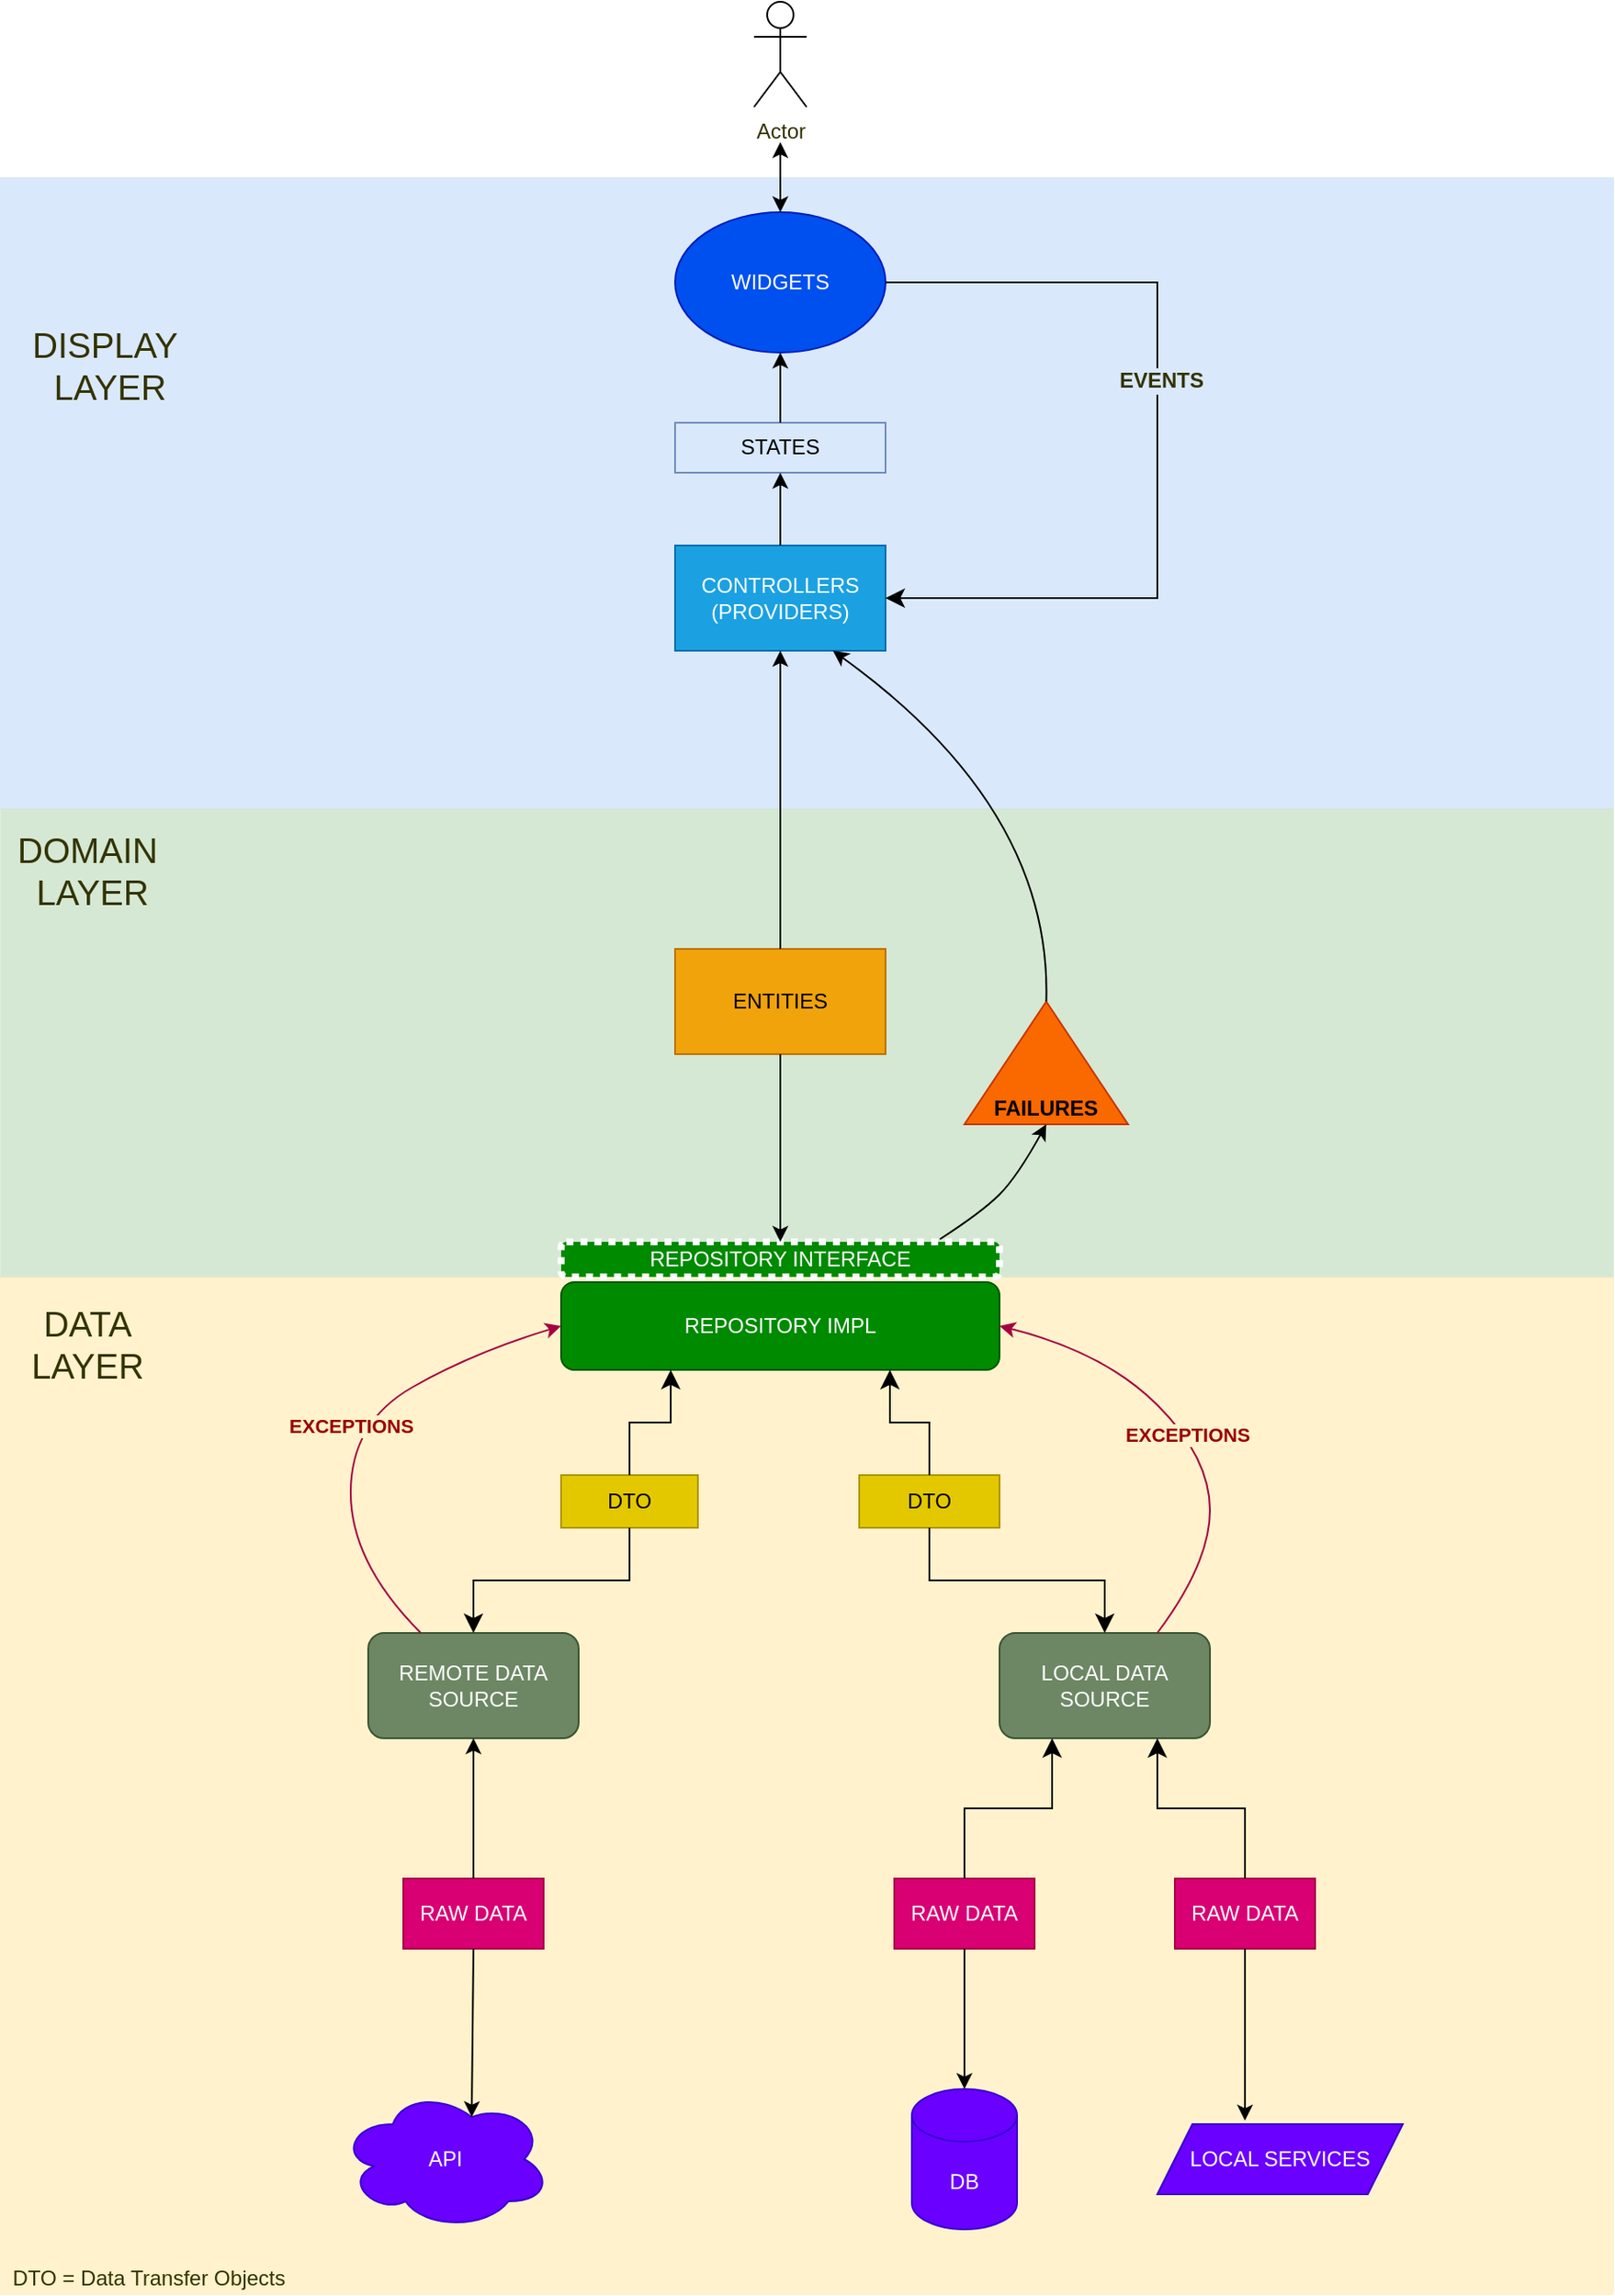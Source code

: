 <mxfile version="20.8.21" type="github"><diagram name="Page-1" id="15voWa7tGIV-74E-Dtj8"><mxGraphModel dx="3767" dy="2856" grid="1" gridSize="10" guides="1" tooltips="1" connect="1" arrows="1" fold="1" page="0" pageScale="1" pageWidth="1200" pageHeight="1920" background="none" math="0" shadow="0"><root><mxCell id="0"/><mxCell id="1" parent="0"/><mxCell id="bJAMMYR1PcR8AFTmrtoG-53" value="" style="rounded=0;whiteSpace=wrap;html=1;shadow=0;glass=0;sketch=0;strokeColor=#6c8ebf;strokeWidth=0;fillColor=#dae8fc;" vertex="1" parent="1"><mxGeometry x="-750" y="-890" width="920" height="360" as="geometry"/></mxCell><mxCell id="bJAMMYR1PcR8AFTmrtoG-48" value="" style="rounded=0;whiteSpace=wrap;html=1;shadow=0;glass=0;sketch=0;strokeColor=#82b366;strokeWidth=0;fillColor=#d5e8d4;" vertex="1" parent="1"><mxGeometry x="-750" y="-530" width="920" height="267" as="geometry"/></mxCell><mxCell id="bJAMMYR1PcR8AFTmrtoG-44" value="" style="rounded=0;whiteSpace=wrap;html=1;shadow=0;glass=0;sketch=0;strokeColor=#d6b656;strokeWidth=0;fillColor=#fff2cc;" vertex="1" parent="1"><mxGeometry x="-750" y="-263" width="920" height="580" as="geometry"/></mxCell><mxCell id="bJAMMYR1PcR8AFTmrtoG-1" value="REMOTE DATA SOURCE" style="rounded=1;whiteSpace=wrap;html=1;fillColor=#6d8764;strokeColor=#3A5431;fontColor=#ffffff;" vertex="1" parent="1"><mxGeometry x="-540" y="-60" width="120" height="60" as="geometry"/></mxCell><mxCell id="bJAMMYR1PcR8AFTmrtoG-2" value="LOCAL DATA SOURCE" style="rounded=1;whiteSpace=wrap;html=1;fillColor=#6d8764;strokeColor=#3A5431;fontColor=#ffffff;" vertex="1" parent="1"><mxGeometry x="-180" y="-60" width="120" height="60" as="geometry"/></mxCell><mxCell id="bJAMMYR1PcR8AFTmrtoG-3" value="RAW DATA" style="rounded=0;whiteSpace=wrap;html=1;fillColor=#d80073;strokeColor=#A50040;fontColor=#ffffff;" vertex="1" parent="1"><mxGeometry x="-520" y="80" width="80" height="40" as="geometry"/></mxCell><mxCell id="bJAMMYR1PcR8AFTmrtoG-4" value="RAW DATA" style="rounded=0;whiteSpace=wrap;html=1;fillColor=#d80073;strokeColor=#A50040;fontColor=#ffffff;" vertex="1" parent="1"><mxGeometry x="-240" y="80" width="80" height="40" as="geometry"/></mxCell><mxCell id="bJAMMYR1PcR8AFTmrtoG-5" value="RAW DATA" style="rounded=0;whiteSpace=wrap;html=1;fillColor=#d80073;strokeColor=#A50040;fontColor=#ffffff;" vertex="1" parent="1"><mxGeometry x="-80" y="80" width="80" height="40" as="geometry"/></mxCell><mxCell id="bJAMMYR1PcR8AFTmrtoG-6" value="API" style="ellipse;shape=cloud;whiteSpace=wrap;html=1;fillColor=#6a00ff;strokeColor=#3700CC;fontColor=#ffffff;" vertex="1" parent="1"><mxGeometry x="-556" y="200" width="120" height="80" as="geometry"/></mxCell><mxCell id="bJAMMYR1PcR8AFTmrtoG-7" value="" style="endArrow=classic;html=1;rounded=0;exitX=0.5;exitY=1;exitDx=0;exitDy=0;entryX=0.625;entryY=0.2;entryDx=0;entryDy=0;entryPerimeter=0;" edge="1" parent="1" source="bJAMMYR1PcR8AFTmrtoG-3" target="bJAMMYR1PcR8AFTmrtoG-6"><mxGeometry width="50" height="50" relative="1" as="geometry"><mxPoint x="180" y="220" as="sourcePoint"/><mxPoint x="230" y="170" as="targetPoint"/></mxGeometry></mxCell><mxCell id="bJAMMYR1PcR8AFTmrtoG-8" value="" style="endArrow=classic;html=1;rounded=0;exitX=0.5;exitY=0;exitDx=0;exitDy=0;entryX=0.5;entryY=1;entryDx=0;entryDy=0;" edge="1" parent="1" source="bJAMMYR1PcR8AFTmrtoG-3" target="bJAMMYR1PcR8AFTmrtoG-1"><mxGeometry width="50" height="50" relative="1" as="geometry"><mxPoint x="180" y="220" as="sourcePoint"/><mxPoint x="230" y="170" as="targetPoint"/></mxGeometry></mxCell><mxCell id="bJAMMYR1PcR8AFTmrtoG-9" value="DB" style="shape=cylinder3;whiteSpace=wrap;html=1;boundedLbl=1;backgroundOutline=1;size=15;fillColor=#6a00ff;strokeColor=#3700CC;fontColor=#ffffff;" vertex="1" parent="1"><mxGeometry x="-230" y="200" width="60" height="80" as="geometry"/></mxCell><mxCell id="bJAMMYR1PcR8AFTmrtoG-10" value="" style="endArrow=classic;html=1;rounded=0;exitX=0.5;exitY=1;exitDx=0;exitDy=0;entryX=0.5;entryY=0;entryDx=0;entryDy=0;entryPerimeter=0;" edge="1" parent="1" source="bJAMMYR1PcR8AFTmrtoG-4" target="bJAMMYR1PcR8AFTmrtoG-9"><mxGeometry width="50" height="50" relative="1" as="geometry"><mxPoint x="180" y="220" as="sourcePoint"/><mxPoint x="230" y="170" as="targetPoint"/></mxGeometry></mxCell><mxCell id="bJAMMYR1PcR8AFTmrtoG-13" value="" style="edgeStyle=elbowEdgeStyle;elbow=vertical;endArrow=classic;html=1;curved=0;rounded=0;endSize=8;startSize=8;exitX=0.5;exitY=0;exitDx=0;exitDy=0;entryX=0.25;entryY=1;entryDx=0;entryDy=0;" edge="1" parent="1" source="bJAMMYR1PcR8AFTmrtoG-4" target="bJAMMYR1PcR8AFTmrtoG-2"><mxGeometry width="50" height="50" relative="1" as="geometry"><mxPoint x="-200" y="70" as="sourcePoint"/><mxPoint x="-150" y="20" as="targetPoint"/></mxGeometry></mxCell><mxCell id="bJAMMYR1PcR8AFTmrtoG-14" value="" style="edgeStyle=elbowEdgeStyle;elbow=vertical;endArrow=classic;html=1;curved=0;rounded=0;endSize=8;startSize=8;entryX=0.75;entryY=1;entryDx=0;entryDy=0;exitX=0.5;exitY=0;exitDx=0;exitDy=0;" edge="1" parent="1" source="bJAMMYR1PcR8AFTmrtoG-5" target="bJAMMYR1PcR8AFTmrtoG-2"><mxGeometry width="50" height="50" relative="1" as="geometry"><mxPoint x="10" y="50" as="sourcePoint"/><mxPoint x="60" as="targetPoint"/></mxGeometry></mxCell><mxCell id="bJAMMYR1PcR8AFTmrtoG-16" value="LOCAL SERVICES" style="shape=parallelogram;perimeter=parallelogramPerimeter;whiteSpace=wrap;html=1;fixedSize=1;fillColor=#6a00ff;strokeColor=#3700CC;fontColor=#ffffff;" vertex="1" parent="1"><mxGeometry x="-90" y="220" width="140" height="40" as="geometry"/></mxCell><mxCell id="bJAMMYR1PcR8AFTmrtoG-17" value="" style="endArrow=classic;html=1;rounded=0;exitX=0.5;exitY=1;exitDx=0;exitDy=0;entryX=0.357;entryY=-0.05;entryDx=0;entryDy=0;entryPerimeter=0;" edge="1" parent="1" source="bJAMMYR1PcR8AFTmrtoG-5" target="bJAMMYR1PcR8AFTmrtoG-16"><mxGeometry width="50" height="50" relative="1" as="geometry"><mxPoint x="180" y="220" as="sourcePoint"/><mxPoint x="230" y="170" as="targetPoint"/></mxGeometry></mxCell><mxCell id="bJAMMYR1PcR8AFTmrtoG-18" value="DTO" style="rounded=0;whiteSpace=wrap;html=1;fillColor=#e3c800;fontColor=#000000;strokeColor=#B09500;" vertex="1" parent="1"><mxGeometry x="-430" y="-150" width="78" height="30" as="geometry"/></mxCell><mxCell id="bJAMMYR1PcR8AFTmrtoG-19" value="DTO" style="rounded=0;whiteSpace=wrap;html=1;fillColor=#e3c800;strokeColor=#B09500;fontColor=#000000;" vertex="1" parent="1"><mxGeometry x="-260" y="-150" width="80" height="30" as="geometry"/></mxCell><mxCell id="bJAMMYR1PcR8AFTmrtoG-20" value="REPOSITORY IMPL" style="rounded=1;whiteSpace=wrap;html=1;fillColor=#008a00;strokeColor=#005700;fontColor=#ffffff;" vertex="1" parent="1"><mxGeometry x="-430" y="-260" width="250" height="50" as="geometry"/></mxCell><mxCell id="bJAMMYR1PcR8AFTmrtoG-21" value="REPOSITORY INTERFACE" style="rounded=1;whiteSpace=wrap;html=1;fillColor=#008a00;strokeColor=#fcfcfc;dashed=1;strokeWidth=4;dashPattern=1 1;glass=0;shadow=0;fontColor=#ffffff;" vertex="1" parent="1"><mxGeometry x="-430" y="-283" width="250" height="20" as="geometry"/></mxCell><mxCell id="bJAMMYR1PcR8AFTmrtoG-24" value="" style="edgeStyle=elbowEdgeStyle;elbow=vertical;endArrow=classic;html=1;curved=0;rounded=0;endSize=8;startSize=8;exitX=0.5;exitY=0;exitDx=0;exitDy=0;entryX=0.25;entryY=1;entryDx=0;entryDy=0;" edge="1" parent="1" source="bJAMMYR1PcR8AFTmrtoG-18" target="bJAMMYR1PcR8AFTmrtoG-20"><mxGeometry width="50" height="50" relative="1" as="geometry"><mxPoint x="180" y="-90" as="sourcePoint"/><mxPoint x="-372.5" y="-200" as="targetPoint"/></mxGeometry></mxCell><mxCell id="bJAMMYR1PcR8AFTmrtoG-25" value="" style="edgeStyle=elbowEdgeStyle;elbow=vertical;endArrow=classic;html=1;curved=0;rounded=0;endSize=8;startSize=8;exitX=0.5;exitY=0;exitDx=0;exitDy=0;entryX=0.75;entryY=1;entryDx=0;entryDy=0;" edge="1" parent="1" source="bJAMMYR1PcR8AFTmrtoG-19" target="bJAMMYR1PcR8AFTmrtoG-20"><mxGeometry width="50" height="50" relative="1" as="geometry"><mxPoint x="-440" y="-140" as="sourcePoint"/><mxPoint x="-357" y="-200" as="targetPoint"/></mxGeometry></mxCell><mxCell id="bJAMMYR1PcR8AFTmrtoG-36" value="" style="edgeStyle=elbowEdgeStyle;elbow=vertical;endArrow=classic;html=1;curved=0;rounded=0;endSize=8;startSize=8;exitX=0.5;exitY=1;exitDx=0;exitDy=0;entryX=0.5;entryY=0;entryDx=0;entryDy=0;" edge="1" parent="1" source="bJAMMYR1PcR8AFTmrtoG-18" target="bJAMMYR1PcR8AFTmrtoG-1"><mxGeometry width="50" height="50" relative="1" as="geometry"><mxPoint x="180" y="-90" as="sourcePoint"/><mxPoint x="230" y="-140" as="targetPoint"/></mxGeometry></mxCell><mxCell id="bJAMMYR1PcR8AFTmrtoG-37" value="" style="edgeStyle=elbowEdgeStyle;elbow=vertical;endArrow=classic;html=1;curved=0;rounded=0;endSize=8;startSize=8;exitX=0.5;exitY=1;exitDx=0;exitDy=0;entryX=0.5;entryY=0;entryDx=0;entryDy=0;" edge="1" parent="1" source="bJAMMYR1PcR8AFTmrtoG-19" target="bJAMMYR1PcR8AFTmrtoG-2"><mxGeometry width="50" height="50" relative="1" as="geometry"><mxPoint x="160" y="-140" as="sourcePoint"/><mxPoint x="210" y="-190" as="targetPoint"/></mxGeometry></mxCell><mxCell id="bJAMMYR1PcR8AFTmrtoG-38" value="" style="curved=1;endArrow=classic;html=1;rounded=0;exitX=0.75;exitY=0;exitDx=0;exitDy=0;entryX=1;entryY=0.5;entryDx=0;entryDy=0;fillColor=#d80073;strokeColor=#A50040;" edge="1" parent="1" source="bJAMMYR1PcR8AFTmrtoG-2" target="bJAMMYR1PcR8AFTmrtoG-20"><mxGeometry width="50" height="50" relative="1" as="geometry"><mxPoint x="180" y="-90" as="sourcePoint"/><mxPoint x="230" y="-140" as="targetPoint"/><Array as="points"><mxPoint x="-60" y="-100"/><mxPoint x="-60" y="-160"/><mxPoint x="-120" y="-220"/></Array></mxGeometry></mxCell><mxCell id="bJAMMYR1PcR8AFTmrtoG-41" value="EXCEPTIONS" style="edgeLabel;html=1;align=center;verticalAlign=middle;resizable=0;points=[];fontColor=#990000;fontStyle=1;labelBackgroundColor=#FFF2CC;" vertex="1" connectable="0" parent="bJAMMYR1PcR8AFTmrtoG-38"><mxGeometry x="0.0" relative="1" as="geometry"><mxPoint as="offset"/></mxGeometry></mxCell><mxCell id="bJAMMYR1PcR8AFTmrtoG-42" value="" style="curved=1;endArrow=classic;html=1;rounded=0;exitX=0.25;exitY=0;exitDx=0;exitDy=0;entryX=0;entryY=0.5;entryDx=0;entryDy=0;fillColor=#d80073;strokeColor=#A50040;" edge="1" parent="1" source="bJAMMYR1PcR8AFTmrtoG-1" target="bJAMMYR1PcR8AFTmrtoG-20"><mxGeometry width="50" height="50" relative="1" as="geometry"><mxPoint x="-750" y="-147.5" as="sourcePoint"/><mxPoint x="-840" y="-322.5" as="targetPoint"/><Array as="points"><mxPoint x="-550" y="-100"/><mxPoint x="-550" y="-180"/><mxPoint x="-480" y="-220"/></Array></mxGeometry></mxCell><mxCell id="bJAMMYR1PcR8AFTmrtoG-43" value="EXCEPTIONS" style="edgeLabel;html=1;align=center;verticalAlign=middle;resizable=0;points=[];fontColor=#990000;fontStyle=1;labelBackgroundColor=#FFF2CC;" vertex="1" connectable="0" parent="bJAMMYR1PcR8AFTmrtoG-42"><mxGeometry x="0.0" relative="1" as="geometry"><mxPoint as="offset"/></mxGeometry></mxCell><mxCell id="bJAMMYR1PcR8AFTmrtoG-45" value="&lt;font style=&quot;font-size: 20px;&quot; color=&quot;#333300&quot;&gt;DATA LAYER&lt;/font&gt;" style="text;html=1;strokeColor=none;fillColor=none;align=center;verticalAlign=middle;whiteSpace=wrap;rounded=0;fontColor=#990000;" vertex="1" parent="1"><mxGeometry x="-730" y="-240" width="60" height="30" as="geometry"/></mxCell><mxCell id="bJAMMYR1PcR8AFTmrtoG-47" value="&lt;font style=&quot;font-size: 12px;&quot;&gt;DTO = Data Transfer Objects&lt;/font&gt;" style="text;html=1;strokeColor=none;fillColor=none;align=center;verticalAlign=middle;whiteSpace=wrap;rounded=0;fontSize=20;fontColor=#333300;" vertex="1" parent="1"><mxGeometry x="-750" y="294" width="170" height="20" as="geometry"/></mxCell><mxCell id="bJAMMYR1PcR8AFTmrtoG-49" value="&lt;font style=&quot;font-size: 20px;&quot; color=&quot;#333300&quot;&gt;DOMAIN&lt;br&gt;&amp;nbsp;LAYER&lt;/font&gt;" style="text;html=1;strokeColor=none;fillColor=none;align=center;verticalAlign=middle;whiteSpace=wrap;rounded=0;fontColor=#990000;" vertex="1" parent="1"><mxGeometry x="-730" y="-510" width="60" height="30" as="geometry"/></mxCell><mxCell id="bJAMMYR1PcR8AFTmrtoG-50" value="FAILURES" style="triangle;whiteSpace=wrap;html=1;shadow=0;glass=0;sketch=0;strokeColor=#C73500;strokeWidth=1;fontSize=12;fillColor=#fa6800;direction=north;verticalAlign=bottom;fontStyle=1;labelBackgroundColor=none;fontColor=#000000;" vertex="1" parent="1"><mxGeometry x="-200" y="-420" width="93.33" height="70" as="geometry"/></mxCell><mxCell id="bJAMMYR1PcR8AFTmrtoG-51" value="ENTITIES" style="rounded=0;whiteSpace=wrap;html=1;shadow=0;glass=0;labelBackgroundColor=none;sketch=0;strokeColor=#BD7000;strokeWidth=1;fontSize=12;fillColor=#f0a30a;fontColor=#000000;" vertex="1" parent="1"><mxGeometry x="-365" y="-450" width="120" height="60" as="geometry"/></mxCell><mxCell id="bJAMMYR1PcR8AFTmrtoG-52" value="" style="endArrow=classic;html=1;rounded=0;fontSize=12;fontColor=#333300;exitX=0.5;exitY=1;exitDx=0;exitDy=0;entryX=0.5;entryY=0;entryDx=0;entryDy=0;" edge="1" parent="1" source="bJAMMYR1PcR8AFTmrtoG-51" target="bJAMMYR1PcR8AFTmrtoG-21"><mxGeometry width="50" height="50" relative="1" as="geometry"><mxPoint x="180" y="-260" as="sourcePoint"/><mxPoint x="-311" y="-282" as="targetPoint"/></mxGeometry></mxCell><mxCell id="bJAMMYR1PcR8AFTmrtoG-54" value="&lt;font style=&quot;font-size: 20px;&quot; color=&quot;#333300&quot;&gt;DISPLAY&lt;br&gt;&amp;nbsp;LAYER&lt;/font&gt;" style="text;html=1;strokeColor=none;fillColor=none;align=center;verticalAlign=middle;whiteSpace=wrap;rounded=0;fontColor=#990000;" vertex="1" parent="1"><mxGeometry x="-720" y="-798.5" width="60" height="30" as="geometry"/></mxCell><mxCell id="bJAMMYR1PcR8AFTmrtoG-55" value="CONTROLLERS&lt;br&gt;(PROVIDERS)" style="rounded=0;whiteSpace=wrap;html=1;shadow=0;glass=0;labelBackgroundColor=none;sketch=0;strokeColor=#006EAF;strokeWidth=1;fontSize=12;fontColor=#ffffff;fillColor=#1ba1e2;" vertex="1" parent="1"><mxGeometry x="-365" y="-680" width="120" height="60" as="geometry"/></mxCell><mxCell id="bJAMMYR1PcR8AFTmrtoG-56" value="" style="endArrow=classic;html=1;rounded=0;fontSize=12;fontColor=#333300;exitX=0.5;exitY=0;exitDx=0;exitDy=0;entryX=0.5;entryY=1;entryDx=0;entryDy=0;" edge="1" parent="1" source="bJAMMYR1PcR8AFTmrtoG-51" target="bJAMMYR1PcR8AFTmrtoG-55"><mxGeometry width="50" height="50" relative="1" as="geometry"><mxPoint x="180" y="-580" as="sourcePoint"/><mxPoint x="230" y="-630" as="targetPoint"/></mxGeometry></mxCell><mxCell id="bJAMMYR1PcR8AFTmrtoG-57" value="" style="curved=1;endArrow=classic;html=1;rounded=0;fontSize=12;fontColor=#333300;exitX=0.864;exitY=-0.075;exitDx=0;exitDy=0;entryX=0;entryY=0.5;entryDx=0;entryDy=0;exitPerimeter=0;" edge="1" parent="1" source="bJAMMYR1PcR8AFTmrtoG-21" target="bJAMMYR1PcR8AFTmrtoG-50"><mxGeometry width="50" height="50" relative="1" as="geometry"><mxPoint x="180" y="-200" as="sourcePoint"/><mxPoint x="230" y="-250" as="targetPoint"/><Array as="points"><mxPoint x="-190" y="-300"/><mxPoint x="-170" y="-320"/></Array></mxGeometry></mxCell><mxCell id="bJAMMYR1PcR8AFTmrtoG-58" value="" style="curved=1;endArrow=classic;html=1;rounded=0;fontSize=12;fontColor=#333300;exitX=1;exitY=0.5;exitDx=0;exitDy=0;entryX=0.75;entryY=1;entryDx=0;entryDy=0;" edge="1" parent="1" source="bJAMMYR1PcR8AFTmrtoG-50" target="bJAMMYR1PcR8AFTmrtoG-55"><mxGeometry width="50" height="50" relative="1" as="geometry"><mxPoint x="180" y="-200" as="sourcePoint"/><mxPoint x="230" y="-250" as="targetPoint"/><Array as="points"><mxPoint x="-150" y="-530"/></Array></mxGeometry></mxCell><mxCell id="bJAMMYR1PcR8AFTmrtoG-59" value="Actor" style="shape=umlActor;verticalLabelPosition=bottom;verticalAlign=top;html=1;outlineConnect=0;shadow=0;glass=0;labelBackgroundColor=none;sketch=0;strokeColor=default;strokeWidth=1;fontSize=12;fontColor=#333300;fillColor=default;" vertex="1" parent="1"><mxGeometry x="-320" y="-990" width="30" height="60" as="geometry"/></mxCell><mxCell id="bJAMMYR1PcR8AFTmrtoG-60" value="WIDGETS" style="ellipse;whiteSpace=wrap;html=1;shadow=0;glass=0;labelBackgroundColor=none;sketch=0;strokeColor=#001DBC;strokeWidth=1;fontSize=12;fontColor=#ffffff;fillColor=#0050ef;" vertex="1" parent="1"><mxGeometry x="-365" y="-870" width="120" height="80" as="geometry"/></mxCell><mxCell id="bJAMMYR1PcR8AFTmrtoG-61" value="STATES" style="rounded=0;whiteSpace=wrap;html=1;shadow=0;glass=0;labelBackgroundColor=none;sketch=0;strokeColor=#6c8ebf;strokeWidth=1;fontSize=12;fillColor=#dae8fc;" vertex="1" parent="1"><mxGeometry x="-365" y="-750" width="120" height="28.5" as="geometry"/></mxCell><mxCell id="bJAMMYR1PcR8AFTmrtoG-62" value="" style="edgeStyle=elbowEdgeStyle;elbow=horizontal;endArrow=classic;html=1;curved=0;rounded=0;endSize=8;startSize=8;fontSize=12;fontColor=#333300;exitX=1;exitY=0.5;exitDx=0;exitDy=0;entryX=1;entryY=0.5;entryDx=0;entryDy=0;" edge="1" parent="1" source="bJAMMYR1PcR8AFTmrtoG-60" target="bJAMMYR1PcR8AFTmrtoG-55"><mxGeometry width="50" height="50" relative="1" as="geometry"><mxPoint x="180" y="-580" as="sourcePoint"/><mxPoint x="230" y="-630" as="targetPoint"/><Array as="points"><mxPoint x="-90" y="-740"/></Array></mxGeometry></mxCell><mxCell id="bJAMMYR1PcR8AFTmrtoG-63" value="EVENTS" style="edgeLabel;html=1;align=center;verticalAlign=middle;resizable=0;points=[];fontSize=12;fontColor=#333300;labelBackgroundColor=#DAE8FC;fontStyle=1" vertex="1" connectable="0" parent="bJAMMYR1PcR8AFTmrtoG-62"><mxGeometry x="-0.141" y="2" relative="1" as="geometry"><mxPoint as="offset"/></mxGeometry></mxCell><mxCell id="bJAMMYR1PcR8AFTmrtoG-64" value="" style="endArrow=classic;html=1;rounded=0;fontSize=12;fontColor=#333300;exitX=0.5;exitY=0;exitDx=0;exitDy=0;entryX=0.5;entryY=1;entryDx=0;entryDy=0;" edge="1" parent="1" source="bJAMMYR1PcR8AFTmrtoG-55" target="bJAMMYR1PcR8AFTmrtoG-61"><mxGeometry width="50" height="50" relative="1" as="geometry"><mxPoint x="180" y="-580" as="sourcePoint"/><mxPoint x="230" y="-630" as="targetPoint"/></mxGeometry></mxCell><mxCell id="bJAMMYR1PcR8AFTmrtoG-65" value="" style="endArrow=classic;html=1;rounded=0;fontSize=12;fontColor=#333300;exitX=0.5;exitY=0;exitDx=0;exitDy=0;entryX=0.5;entryY=1;entryDx=0;entryDy=0;" edge="1" parent="1" source="bJAMMYR1PcR8AFTmrtoG-61" target="bJAMMYR1PcR8AFTmrtoG-60"><mxGeometry width="50" height="50" relative="1" as="geometry"><mxPoint x="-295" y="-670" as="sourcePoint"/><mxPoint x="-295" y="-711" as="targetPoint"/></mxGeometry></mxCell><mxCell id="bJAMMYR1PcR8AFTmrtoG-67" value="" style="endArrow=classic;startArrow=classic;html=1;rounded=0;fontSize=12;fontColor=#333300;exitX=0.5;exitY=0;exitDx=0;exitDy=0;" edge="1" parent="1" source="bJAMMYR1PcR8AFTmrtoG-60"><mxGeometry width="50" height="50" relative="1" as="geometry"><mxPoint x="180" y="-510" as="sourcePoint"/><mxPoint x="-305" y="-910" as="targetPoint"/></mxGeometry></mxCell></root></mxGraphModel></diagram></mxfile>